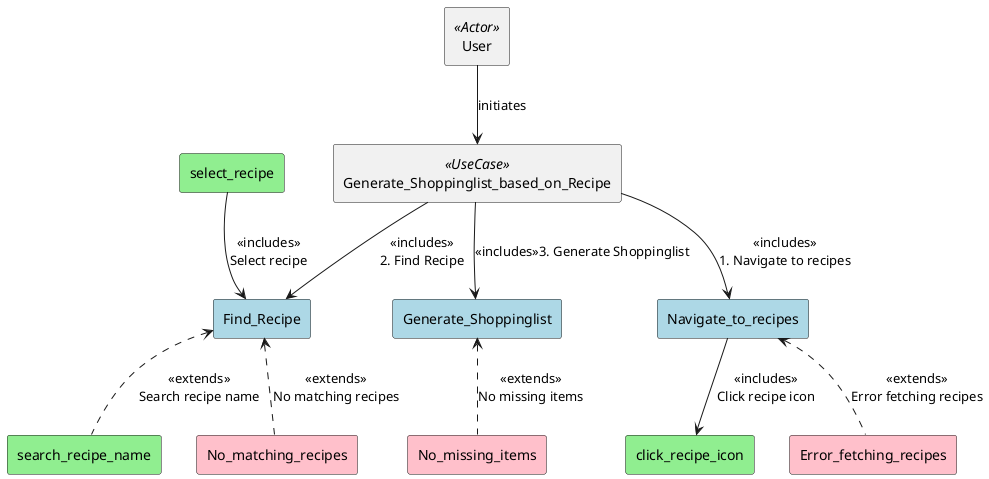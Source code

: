 @startuml Usercase1
top to bottom direction

!define Actor(name) rectangle name <<Actor>>
!define UseCase(name) rectangle name <<UseCase>>
!define rectangleRound(name) rectangle name

Actor(User)
UseCase(Generate_Shoppinglist_based_on_Recipe)

User --> Generate_Shoppinglist_based_on_Recipe : initiates

rectangleRound(Navigate_to_recipes) #LightBlue
rectangleRound(Find_Recipe) #LightBlue
rectangleRound(Generate_Shoppinglist) #LightBlue

Generate_Shoppinglist_based_on_Recipe --> Navigate_to_recipes : <<includes>>\n1. Navigate to recipes
Generate_Shoppinglist_based_on_Recipe --> Find_Recipe : <<includes>>\n2. Find Recipe
Generate_Shoppinglist_based_on_Recipe --> Generate_Shoppinglist : <<includes>>3. Generate Shoppinglist

rectangleRound(click_recipe_icon) #LightGreen
rectangleRound(search_recipe_name) #LightGreen
rectangleRound(select_recipe) #LightGreen

rectangleRound(Error_fetching_recipes) #Pink
rectangleRound(No_matching_recipes) #Pink
rectangleRound(No_missing_items) #Pink

Navigate_to_recipes --> click_recipe_icon : <<includes>>\nClick recipe icon
Find_Recipe <.. search_recipe_name : <<extends>>\nSearch recipe name
select_recipe --> Find_Recipe : <<includes>>\nSelect recipe

Navigate_to_recipes <.. Error_fetching_recipes : <<extends>>\nError fetching recipes
Find_Recipe <.. No_matching_recipes : <<extends>>\nNo matching recipes
Generate_Shoppinglist <.. No_missing_items : <<extends>>\nNo missing items

@enduml
